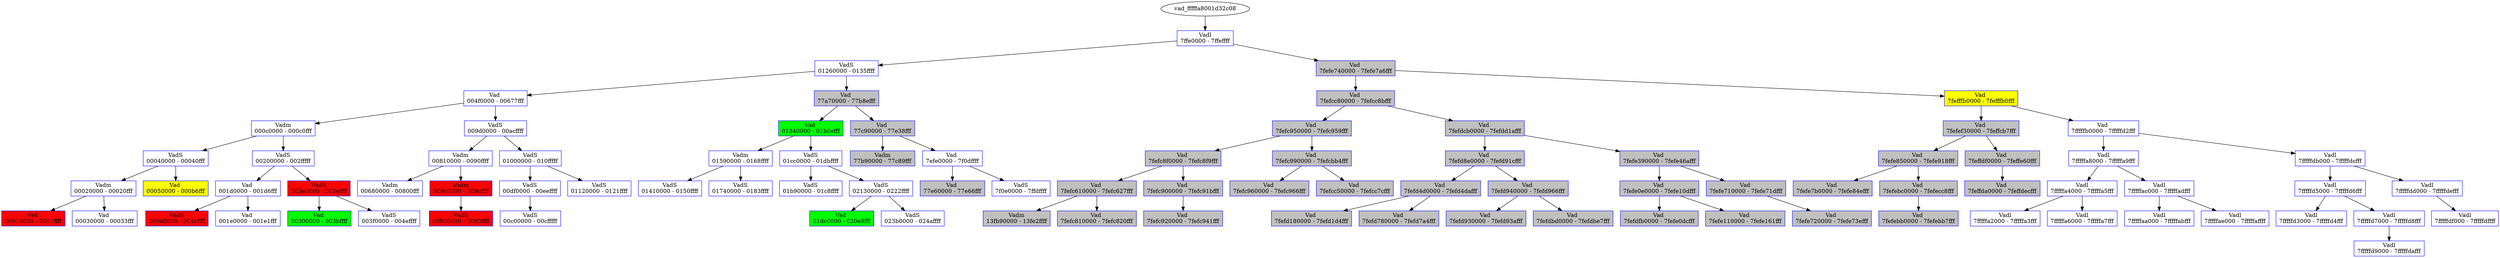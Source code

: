 /* Pid:    652 */
digraph processtree {
graph [rankdir = "TB"];
vad_fffffa8001d32c08 -> vad_fffffa8001d20150
vad_fffffa8001d20150 [label = "{ Vadl\n7ffe0000 - 7ffeffff }"shape = "record" color = "blue" style = "filled" fillcolor = "white"];
vad_fffffa8001d20150 -> vad_fffffa8001d334a0
vad_fffffa8001d334a0 [label = "{ VadS\n01260000 - 0135ffff }"shape = "record" color = "blue" style = "filled" fillcolor = "white"];
vad_fffffa8001d334a0 -> vad_fffffa8001d2d490
vad_fffffa8001d2d490 [label = "{ Vad \n004f0000 - 00677fff }"shape = "record" color = "blue" style = "filled" fillcolor = "white"];
vad_fffffa8001d2d490 -> vad_fffffa8001d29b30
vad_fffffa8001d29b30 [label = "{ Vadm\n000c0000 - 000c0fff }"shape = "record" color = "blue" style = "filled" fillcolor = "white"];
vad_fffffa8001d29b30 -> vad_fffffa8001d32500
vad_fffffa8001d32500 [label = "{ VadS\n00040000 - 00040fff }"shape = "record" color = "blue" style = "filled" fillcolor = "white"];
vad_fffffa8001d32500 -> vad_fffffa8001d2dd00
vad_fffffa8001d2dd00 [label = "{ Vadm\n00020000 - 00020fff }"shape = "record" color = "blue" style = "filled" fillcolor = "white"];
vad_fffffa8001d2dd00 -> vad_fffffa8001d30570
vad_fffffa8001d30570 [label = "{ Vad \n00010000 - 0001ffff }"shape = "record" color = "blue" style = "filled" fillcolor = "red"];
vad_fffffa8001d2dd00 -> vad_fffffa8001d27a30
vad_fffffa8001d27a30 [label = "{ Vad \n00030000 - 00033fff }"shape = "record" color = "blue" style = "filled" fillcolor = "white"];
vad_fffffa8001d32500 -> vad_fffffa8001d34870
vad_fffffa8001d34870 [label = "{ Vad \n00050000 - 000b6fff }"shape = "record" color = "blue" style = "filled" fillcolor = "yellow"];
vad_fffffa8001d29b30 -> vad_fffffa8001d274d0
vad_fffffa8001d274d0 [label = "{ VadS\n00200000 - 002fffff }"shape = "record" color = "blue" style = "filled" fillcolor = "white"];
vad_fffffa8001d274d0 -> vad_fffffa8001d3e0d0
vad_fffffa8001d3e0d0 [label = "{ Vad \n001d0000 - 001d6fff }"shape = "record" color = "blue" style = "filled" fillcolor = "white"];
vad_fffffa8001d3e0d0 -> vad_fffffa8001d033f0
vad_fffffa8001d033f0 [label = "{ VadS\n000d0000 - 001cffff }"shape = "record" color = "blue" style = "filled" fillcolor = "red"];
vad_fffffa8001d3e0d0 -> vad_fffffa8001d40a60
vad_fffffa8001d40a60 [label = "{ Vad \n001e0000 - 001e1fff }"shape = "record" color = "blue" style = "filled" fillcolor = "white"];
vad_fffffa8001d274d0 -> vad_fffffa8001d2d570
vad_fffffa8001d2d570 [label = "{ VadS\n003e0000 - 003effff }"shape = "record" color = "blue" style = "filled" fillcolor = "red"];
vad_fffffa8001d2d570 -> vad_fffffa8001d2da80
vad_fffffa8001d2da80 [label = "{ Vad \n00300000 - 003bffff }"shape = "record" color = "blue" style = "filled" fillcolor = "green"];
vad_fffffa8001d2d570 -> vad_fffffa8001d2d520
vad_fffffa8001d2d520 [label = "{ VadS\n003f0000 - 004effff }"shape = "record" color = "blue" style = "filled" fillcolor = "white"];
vad_fffffa8001d2d490 -> vad_fffffa8001d4a680
vad_fffffa8001d4a680 [label = "{ VadS\n009d0000 - 00acffff }"shape = "record" color = "blue" style = "filled" fillcolor = "white"];
vad_fffffa8001d4a680 -> vad_fffffa8001067930
vad_fffffa8001067930 [label = "{ Vadm\n00810000 - 0090ffff }"shape = "record" color = "blue" style = "filled" fillcolor = "white"];
vad_fffffa8001067930 -> vad_fffffa8001d2dee0
vad_fffffa8001d2dee0 [label = "{ Vadm\n00680000 - 00800fff }"shape = "record" color = "blue" style = "filled" fillcolor = "white"];
vad_fffffa8001067930 -> vad_fffffa80010715f0
vad_fffffa80010715f0 [label = "{ Vadm\n009c0000 - 009cffff }"shape = "record" color = "blue" style = "filled" fillcolor = "red"];
vad_fffffa80010715f0 -> vad_fffffa8001d2f600
vad_fffffa8001d2f600 [label = "{ VadS\n00930000 - 0093ffff }"shape = "record" color = "blue" style = "filled" fillcolor = "red"];
vad_fffffa8001d4a680 -> vad_fffffa8001d2e120
vad_fffffa8001d2e120 [label = "{ VadS\n01000000 - 010fffff }"shape = "record" color = "blue" style = "filled" fillcolor = "white"];
vad_fffffa8001d2e120 -> vad_fffffa8001d2add0
vad_fffffa8001d2add0 [label = "{ VadS\n00df0000 - 00eeffff }"shape = "record" color = "blue" style = "filled" fillcolor = "white"];
vad_fffffa8001d2add0 -> vad_fffffa8001de6ba0
vad_fffffa8001de6ba0 [label = "{ VadS\n00c00000 - 00cfffff }"shape = "record" color = "blue" style = "filled" fillcolor = "white"];
vad_fffffa8001d2e120 -> vad_fffffa8001d2e2a0
vad_fffffa8001d2e2a0 [label = "{ VadS\n01120000 - 0121ffff }"shape = "record" color = "blue" style = "filled" fillcolor = "white"];
vad_fffffa8001d334a0 -> vad_fffffa8001d2a500
vad_fffffa8001d2a500 [label = "{ Vad \n77a70000 - 77b8efff }"shape = "record" color = "blue" style = "filled" fillcolor = "gray"];
vad_fffffa8001d2a500 -> vad_fffffa8001d344b0
vad_fffffa8001d344b0 [label = "{ Vad \n01840000 - 01b0efff }"shape = "record" color = "blue" style = "filled" fillcolor = "green"];
vad_fffffa8001d344b0 -> vad_fffffa8001d884b0
vad_fffffa8001d884b0 [label = "{ Vadm\n01590000 - 0168ffff }"shape = "record" color = "blue" style = "filled" fillcolor = "white"];
vad_fffffa8001d884b0 -> vad_fffffa8001d332b0
vad_fffffa8001d332b0 [label = "{ VadS\n01410000 - 0150ffff }"shape = "record" color = "blue" style = "filled" fillcolor = "white"];
vad_fffffa8001d884b0 -> vad_fffffa8001d2e0d0
vad_fffffa8001d2e0d0 [label = "{ VadS\n01740000 - 0183ffff }"shape = "record" color = "blue" style = "filled" fillcolor = "white"];
vad_fffffa8001d344b0 -> vad_fffffa8001d2e2f0
vad_fffffa8001d2e2f0 [label = "{ VadS\n01cc0000 - 01dbffff }"shape = "record" color = "blue" style = "filled" fillcolor = "white"];
vad_fffffa8001d2e2f0 -> vad_fffffa8001d33980
vad_fffffa8001d33980 [label = "{ VadS\n01b90000 - 01c8ffff }"shape = "record" color = "blue" style = "filled" fillcolor = "white"];
vad_fffffa8001d2e2f0 -> vad_fffffa8001d21130
vad_fffffa8001d21130 [label = "{ VadS\n02130000 - 0222ffff }"shape = "record" color = "blue" style = "filled" fillcolor = "white"];
vad_fffffa8001d21130 -> vad_fffffa8001d409d0
vad_fffffa8001d409d0 [label = "{ Vad \n01dc0000 - 020e8fff }"shape = "record" color = "blue" style = "filled" fillcolor = "green"];
vad_fffffa8001d21130 -> vad_fffffa8001054fc0
vad_fffffa8001054fc0 [label = "{ VadS\n023b0000 - 024affff }"shape = "record" color = "blue" style = "filled" fillcolor = "white"];
vad_fffffa8001d2a500 -> vad_fffffa8001d31ba0
vad_fffffa8001d31ba0 [label = "{ Vad \n77c90000 - 77e38fff }"shape = "record" color = "blue" style = "filled" fillcolor = "gray"];
vad_fffffa8001d31ba0 -> vad_fffffa8001d2dc60
vad_fffffa8001d2dc60 [label = "{ Vadm\n77b90000 - 77c89fff }"shape = "record" color = "blue" style = "filled" fillcolor = "gray"];
vad_fffffa8001d31ba0 -> vad_fffffa8001d34900
vad_fffffa8001d34900 [label = "{ Vad \n7efe0000 - 7f0dffff }"shape = "record" color = "blue" style = "filled" fillcolor = "white"];
vad_fffffa8001d34900 -> vad_fffffa8001d338f0
vad_fffffa8001d338f0 [label = "{ Vad \n77e60000 - 77e66fff }"shape = "record" color = "blue" style = "filled" fillcolor = "gray"];
vad_fffffa8001d34900 -> vad_fffffa8001d25ef0
vad_fffffa8001d25ef0 [label = "{ VadS\n7f0e0000 - 7ffdffff }"shape = "record" color = "blue" style = "filled" fillcolor = "white"];
vad_fffffa8001d20150 -> vad_fffffa8001d34420
vad_fffffa8001d34420 [label = "{ Vad \n7fefe740000 - 7fefe7a6fff }"shape = "record" color = "blue" style = "filled" fillcolor = "gray"];
vad_fffffa8001d34420 -> vad_fffffa8001d2d640
vad_fffffa8001d2d640 [label = "{ Vad \n7fefcc80000 - 7fefcc8bfff }"shape = "record" color = "blue" style = "filled" fillcolor = "gray"];
vad_fffffa8001d2d640 -> vad_fffffa8001d565d0
vad_fffffa8001d565d0 [label = "{ Vad \n7fefc950000 - 7fefc959fff }"shape = "record" color = "blue" style = "filled" fillcolor = "gray"];
vad_fffffa8001d565d0 -> vad_fffffa8001d6d7a0
vad_fffffa8001d6d7a0 [label = "{ Vad \n7fefc8f0000 - 7fefc8f9fff }"shape = "record" color = "blue" style = "filled" fillcolor = "gray"];
vad_fffffa8001d6d7a0 -> vad_fffffa8001d90180
vad_fffffa8001d90180 [label = "{ Vad \n7fefc610000 - 7fefc627fff }"shape = "record" color = "blue" style = "filled" fillcolor = "gray"];
vad_fffffa8001d90180 -> vad_fffffa8001d2bc30
vad_fffffa8001d2bc30 [label = "{ Vadm\n13fb90000 - 13fe2ffff }"shape = "record" color = "blue" style = "filled" fillcolor = "gray"];
vad_fffffa8001d90180 -> vad_fffffa8001d8e6a0
vad_fffffa8001d8e6a0 [label = "{ Vad \n7fefc810000 - 7fefc820fff }"shape = "record" color = "blue" style = "filled" fillcolor = "gray"];
vad_fffffa8001d6d7a0 -> vad_fffffa8001d68cf0
vad_fffffa8001d68cf0 [label = "{ Vad \n7fefc900000 - 7fefc91bfff }"shape = "record" color = "blue" style = "filled" fillcolor = "gray"];
vad_fffffa8001d68cf0 -> vad_fffffa8001d58330
vad_fffffa8001d58330 [label = "{ Vad \n7fefc920000 - 7fefc941fff }"shape = "record" color = "blue" style = "filled" fillcolor = "gray"];
vad_fffffa8001d565d0 -> vad_fffffa8001d42c80
vad_fffffa8001d42c80 [label = "{ Vad \n7fefc990000 - 7fefcbb4fff }"shape = "record" color = "blue" style = "filled" fillcolor = "gray"];
vad_fffffa8001d42c80 -> vad_fffffa8001d94ca0
vad_fffffa8001d94ca0 [label = "{ Vad \n7fefc960000 - 7fefc966fff }"shape = "record" color = "blue" style = "filled" fillcolor = "gray"];
vad_fffffa8001d42c80 -> vad_fffffa8001d28c10
vad_fffffa8001d28c10 [label = "{ Vad \n7fefcc50000 - 7fefcc7cfff }"shape = "record" color = "blue" style = "filled" fillcolor = "gray"];
vad_fffffa8001d2d640 -> vad_fffffa8001d2a470
vad_fffffa8001d2a470 [label = "{ Vad \n7fefdcb0000 - 7fefdd1afff }"shape = "record" color = "blue" style = "filled" fillcolor = "gray"];
vad_fffffa8001d2a470 -> vad_fffffa8001d4cb40
vad_fffffa8001d4cb40 [label = "{ Vad \n7fefd8e0000 - 7fefd91cfff }"shape = "record" color = "blue" style = "filled" fillcolor = "gray"];
vad_fffffa8001d4cb40 -> vad_fffffa8001d83950
vad_fffffa8001d83950 [label = "{ Vad \n7fefd4d0000 - 7fefd4dafff }"shape = "record" color = "blue" style = "filled" fillcolor = "gray"];
vad_fffffa8001d83950 -> vad_fffffa8001d91d70
vad_fffffa8001d91d70 [label = "{ Vad \n7fefd180000 - 7fefd1d4fff }"shape = "record" color = "blue" style = "filled" fillcolor = "gray"];
vad_fffffa8001d83950 -> vad_fffffa8001d7cc20
vad_fffffa8001d7cc20 [label = "{ Vad \n7fefd780000 - 7fefd7a4fff }"shape = "record" color = "blue" style = "filled" fillcolor = "gray"];
vad_fffffa8001d4cb40 -> vad_fffffa8001d2e170
vad_fffffa8001d2e170 [label = "{ Vad \n7fefd940000 - 7fefd966fff }"shape = "record" color = "blue" style = "filled" fillcolor = "gray"];
vad_fffffa8001d2e170 -> vad_fffffa8001d2cb90
vad_fffffa8001d2cb90 [label = "{ Vad \n7fefd930000 - 7fefd93afff }"shape = "record" color = "blue" style = "filled" fillcolor = "gray"];
vad_fffffa8001d2e170 -> vad_fffffa8001d34540
vad_fffffa8001d34540 [label = "{ Vad \n7fefdbd0000 - 7fefdbe7fff }"shape = "record" color = "blue" style = "filled" fillcolor = "gray"];
vad_fffffa8001d2a470 -> vad_fffffa8001d341e0
vad_fffffa8001d341e0 [label = "{ Vad \n7fefe390000 - 7fefe46afff }"shape = "record" color = "blue" style = "filled" fillcolor = "gray"];
vad_fffffa8001d341e0 -> vad_fffffa8001d25c30
vad_fffffa8001d25c30 [label = "{ Vad \n7fefe0e0000 - 7fefe10dfff }"shape = "record" color = "blue" style = "filled" fillcolor = "gray"];
vad_fffffa8001d25c30 -> vad_fffffa8001d340c0
vad_fffffa8001d340c0 [label = "{ Vad \n7fefdfb0000 - 7fefe0dcfff }"shape = "record" color = "blue" style = "filled" fillcolor = "gray"];
vad_fffffa8001d25c30 -> vad_fffffa8001d28b80
vad_fffffa8001d28b80 [label = "{ Vad \n7fefe110000 - 7fefe161fff }"shape = "record" color = "blue" style = "filled" fillcolor = "gray"];
vad_fffffa8001d341e0 -> vad_fffffa8001d34390
vad_fffffa8001d34390 [label = "{ Vad \n7fefe710000 - 7fefe71dfff }"shape = "record" color = "blue" style = "filled" fillcolor = "gray"];
vad_fffffa8001d34390 -> vad_fffffa8001d34150
vad_fffffa8001d34150 [label = "{ Vad \n7fefe720000 - 7fefe73efff }"shape = "record" color = "blue" style = "filled" fillcolor = "gray"];
vad_fffffa8001d34420 -> vad_fffffa8001d27870
vad_fffffa8001d27870 [label = "{ Vad \n7fefffb0000 - 7fefffb0fff }"shape = "record" color = "blue" style = "filled" fillcolor = "yellow"];
vad_fffffa8001d27870 -> vad_fffffa8001d2de30
vad_fffffa8001d2de30 [label = "{ Vad \n7fefef30000 - 7feffcb7fff }"shape = "record" color = "blue" style = "filled" fillcolor = "gray"];
vad_fffffa8001d2de30 -> vad_fffffa8001d34300
vad_fffffa8001d34300 [label = "{ Vad \n7fefe850000 - 7fefe918fff }"shape = "record" color = "blue" style = "filled" fillcolor = "gray"];
vad_fffffa8001d34300 -> vad_fffffa8001d34270
vad_fffffa8001d34270 [label = "{ Vad \n7fefe7b0000 - 7fefe84efff }"shape = "record" color = "blue" style = "filled" fillcolor = "gray"];
vad_fffffa8001d34300 -> vad_fffffa8001d2abf0
vad_fffffa8001d2abf0 [label = "{ Vad \n7fefebc0000 - 7fefecc8fff }"shape = "record" color = "blue" style = "filled" fillcolor = "gray"];
vad_fffffa8001d2abf0 -> vad_fffffa8001d2d280
vad_fffffa8001d2d280 [label = "{ Vad \n7fefebb0000 - 7fefebb7fff }"shape = "record" color = "blue" style = "filled" fillcolor = "gray"];
vad_fffffa8001d2de30 -> vad_fffffa8001d2dda0
vad_fffffa8001d2dda0 [label = "{ Vad \n7feffdf0000 - 7feffe60fff }"shape = "record" color = "blue" style = "filled" fillcolor = "gray"];
vad_fffffa8001d2dda0 -> vad_fffffa8001d26d80
vad_fffffa8001d26d80 [label = "{ Vad \n7feffda0000 - 7feffdecfff }"shape = "record" color = "blue" style = "filled" fillcolor = "gray"];
vad_fffffa8001d27870 -> vad_fffffa8001d34ba0
vad_fffffa8001d34ba0 [label = "{ Vad \n7fffffb0000 - 7fffffd2fff }"shape = "record" color = "blue" style = "filled" fillcolor = "white"];
vad_fffffa8001d34ba0 -> vad_fffffa8001d2f6d0
vad_fffffa8001d2f6d0 [label = "{ Vadl\n7fffffa8000 - 7fffffa9fff }"shape = "record" color = "blue" style = "filled" fillcolor = "white"];
vad_fffffa8001d2f6d0 -> vad_fffffa8001d2f4c0
vad_fffffa8001d2f4c0 [label = "{ Vadl\n7fffffa4000 - 7fffffa5fff }"shape = "record" color = "blue" style = "filled" fillcolor = "white"];
vad_fffffa8001d2f4c0 -> vad_fffffa8001e7ae10
vad_fffffa8001e7ae10 [label = "{ Vadl\n7fffffa2000 - 7fffffa3fff }"shape = "record" color = "blue" style = "filled" fillcolor = "white"];
vad_fffffa8001d2f4c0 -> vad_fffffa8001d33010
vad_fffffa8001d33010 [label = "{ Vadl\n7fffffa6000 - 7fffffa7fff }"shape = "record" color = "blue" style = "filled" fillcolor = "white"];
vad_fffffa8001d2f6d0 -> vad_fffffa8001d3e010
vad_fffffa8001d3e010 [label = "{ Vadl\n7fffffac000 - 7fffffadfff }"shape = "record" color = "blue" style = "filled" fillcolor = "white"];
vad_fffffa8001d3e010 -> vad_fffffa8001d2e200
vad_fffffa8001d2e200 [label = "{ Vadl\n7fffffaa000 - 7fffffabfff }"shape = "record" color = "blue" style = "filled" fillcolor = "white"];
vad_fffffa8001d3e010 -> vad_fffffa8001d33210
vad_fffffa8001d33210 [label = "{ Vadl\n7fffffae000 - 7fffffaffff }"shape = "record" color = "blue" style = "filled" fillcolor = "white"];
vad_fffffa8001d34ba0 -> vad_fffffa8001d22180
vad_fffffa8001d22180 [label = "{ Vadl\n7fffffdb000 - 7fffffdcfff }"shape = "record" color = "blue" style = "filled" fillcolor = "white"];
vad_fffffa8001d22180 -> vad_fffffa8001d285a0
vad_fffffa8001d285a0 [label = "{ Vadl\n7fffffd5000 - 7fffffd6fff }"shape = "record" color = "blue" style = "filled" fillcolor = "white"];
vad_fffffa8001d285a0 -> vad_fffffa8001d33400
vad_fffffa8001d33400 [label = "{ Vadl\n7fffffd3000 - 7fffffd4fff }"shape = "record" color = "blue" style = "filled" fillcolor = "white"];
vad_fffffa8001d285a0 -> vad_fffffa8001d2eb80
vad_fffffa8001d2eb80 [label = "{ Vadl\n7fffffd7000 - 7fffffd8fff }"shape = "record" color = "blue" style = "filled" fillcolor = "white"];
vad_fffffa8001d2eb80 -> vad_fffffa8001059390
vad_fffffa8001059390 [label = "{ Vadl\n7fffffd9000 - 7fffffdafff }"shape = "record" color = "blue" style = "filled" fillcolor = "white"];
vad_fffffa8001d22180 -> vad_fffffa8001d277d0
vad_fffffa8001d277d0 [label = "{ Vadl\n7fffffdd000 - 7fffffdefff }"shape = "record" color = "blue" style = "filled" fillcolor = "white"];
vad_fffffa8001d277d0 -> vad_fffffa8001d2ae20
vad_fffffa8001d2ae20 [label = "{ Vadl\n7fffffdf000 - 7fffffdffff }"shape = "record" color = "blue" style = "filled" fillcolor = "white"];
}
